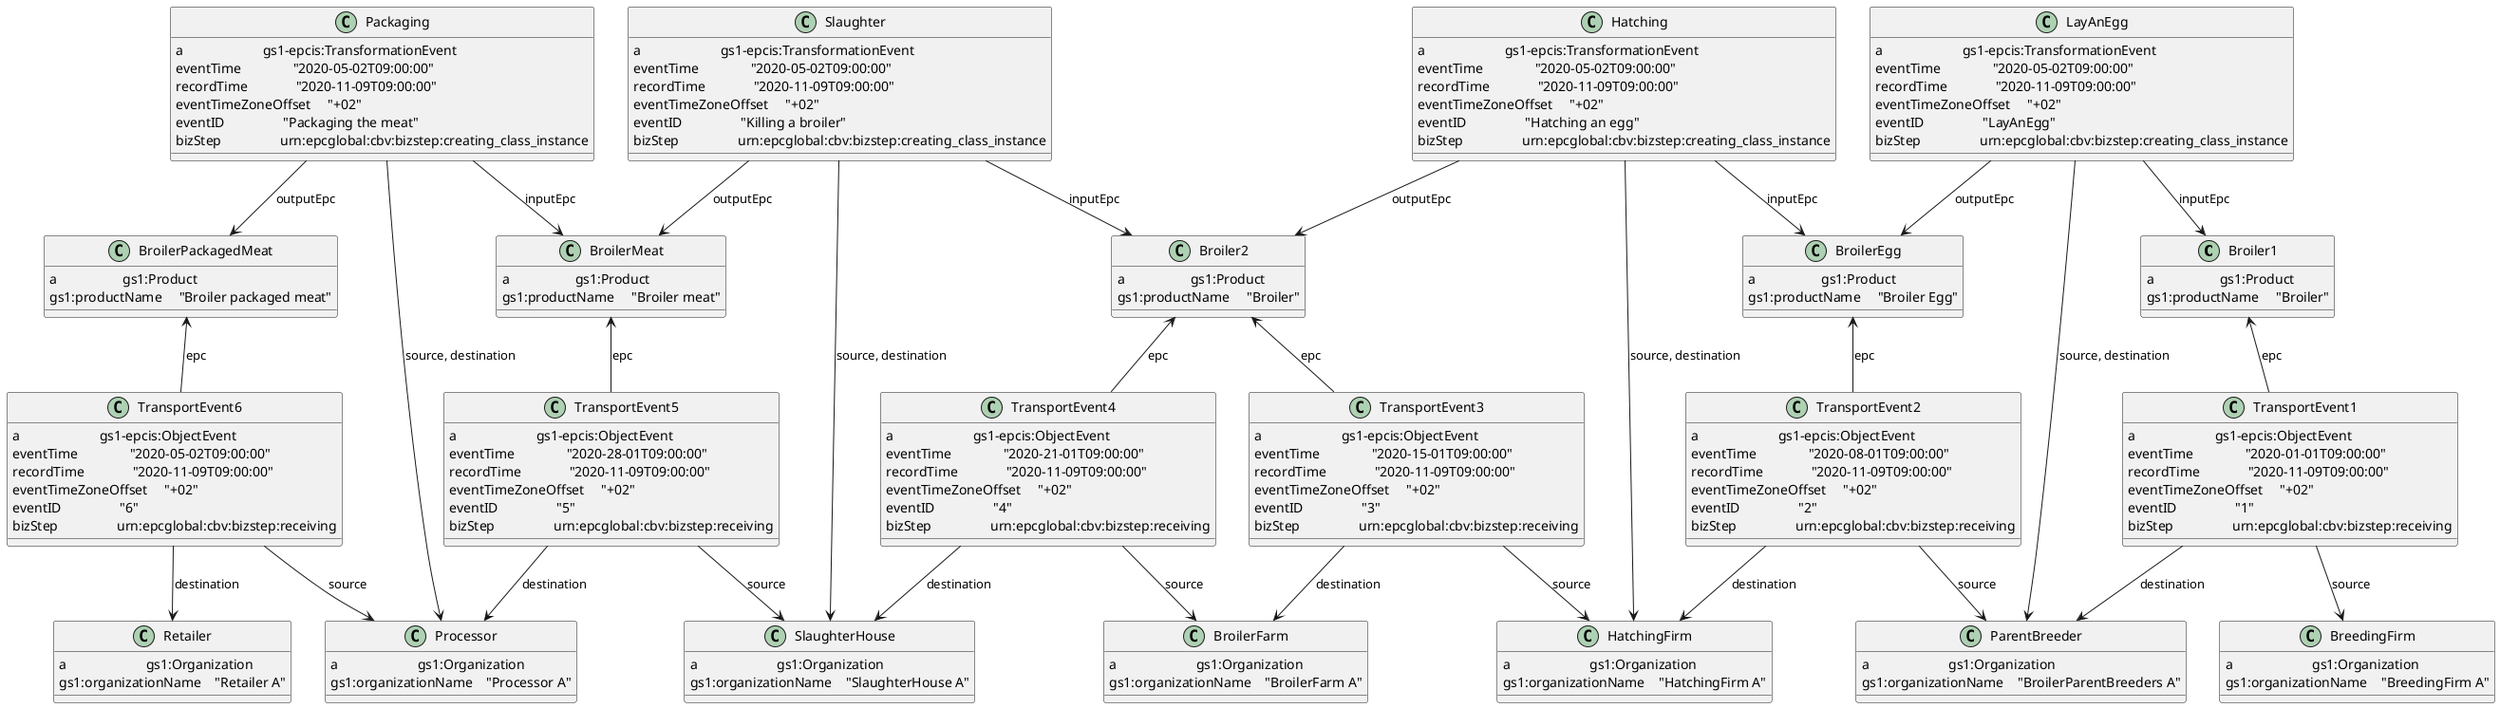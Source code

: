 @startuml
class Broiler1 {
    a                   gs1:Product
    gs1:productName     "Broiler"
}

class Broiler2 {
    a                   gs1:Product
    gs1:productName     "Broiler"
}

class BroilerEgg {
    a                   gs1:Product
    gs1:productName     "Broiler Egg"
}

class BroilerMeat {
    a                   gs1:Product
    gs1:productName     "Broiler meat"
}

class BroilerPackagedMeat {
    a                   gs1:Product
    gs1:productName     "Broiler packaged meat"
}

class BreedingFirm {
    a                       gs1:Organization
    gs1:organizationName    "BreedingFirm A"
}

class ParentBreeder {
    a                       gs1:Organization
    gs1:organizationName    "BroilerParentBreeders A"
}

class HatchingFirm {
    a                       gs1:Organization
    gs1:organizationName    "HatchingFirm A"
 
}

class BroilerFarm {
    a                       gs1:Organization
    gs1:organizationName    "BroilerFarm A"
}

class SlaughterHouse {
    a                       gs1:Organization
    gs1:organizationName    "SlaughterHouse A"
}

class Processor {
    a                       gs1:Organization
    gs1:organizationName    "Processor A"
}

class Retailer {
    a                       gs1:Organization
    gs1:organizationName    "Retailer A"
}

class LayAnEgg {
    a                       gs1-epcis:TransformationEvent
    eventTime               "2020-05-02T09:00:00"
    recordTime              "2020-11-09T09:00:00"
    eventTimeZoneOffset     "+02"
    eventID                 "LayAnEgg" 
    bizStep                 urn:epcglobal:cbv:bizstep:creating_class_instance
}

class Hatching {
    a                       gs1-epcis:TransformationEvent
    eventTime               "2020-05-02T09:00:00"
    recordTime              "2020-11-09T09:00:00"
    eventTimeZoneOffset     "+02"
    eventID                 "Hatching an egg" 
    bizStep                 urn:epcglobal:cbv:bizstep:creating_class_instance
}

class Slaughter {
    a                       gs1-epcis:TransformationEvent
    eventTime               "2020-05-02T09:00:00"
    recordTime              "2020-11-09T09:00:00"
    eventTimeZoneOffset     "+02"
    eventID                 "Killing a broiler" 
    bizStep                 urn:epcglobal:cbv:bizstep:creating_class_instance
}

class Packaging {
    a                       gs1-epcis:TransformationEvent
    eventTime               "2020-05-02T09:00:00"
    recordTime              "2020-11-09T09:00:00"
    eventTimeZoneOffset     "+02"
    eventID                 "Packaging the meat" 
    bizStep                 urn:epcglobal:cbv:bizstep:creating_class_instance
}

class TransportEvent1 {
    a                       gs1-epcis:ObjectEvent
    eventTime               "2020-01-01T09:00:00"
    recordTime              "2020-11-09T09:00:00"
    eventTimeZoneOffset     "+02"
    eventID                 "1" 
    bizStep                 urn:epcglobal:cbv:bizstep:receiving 
}

class TransportEvent2 {
    a                       gs1-epcis:ObjectEvent
    eventTime               "2020-08-01T09:00:00"
    recordTime              "2020-11-09T09:00:00"
    eventTimeZoneOffset     "+02"
    eventID                 "2" 
    bizStep                 urn:epcglobal:cbv:bizstep:receiving 
}

class TransportEvent3 {
    a                       gs1-epcis:ObjectEvent
    eventTime               "2020-15-01T09:00:00"
    recordTime              "2020-11-09T09:00:00"
    eventTimeZoneOffset     "+02"
    eventID                 "3" 
    bizStep                 urn:epcglobal:cbv:bizstep:receiving 
}

class TransportEvent4 {
    a                       gs1-epcis:ObjectEvent
    eventTime               "2020-21-01T09:00:00"
    recordTime              "2020-11-09T09:00:00"
    eventTimeZoneOffset     "+02"
    eventID                 "4" 
    bizStep                 urn:epcglobal:cbv:bizstep:receiving 
}

class TransportEvent5 {
    a                       gs1-epcis:ObjectEvent
    eventTime               "2020-28-01T09:00:00"
    recordTime              "2020-11-09T09:00:00"
    eventTimeZoneOffset     "+02"
    eventID                 "5" 
    bizStep                 urn:epcglobal:cbv:bizstep:receiving 
}

class TransportEvent6 {
    a                       gs1-epcis:ObjectEvent
    eventTime               "2020-05-02T09:00:00"
    recordTime              "2020-11-09T09:00:00"
    eventTimeZoneOffset     "+02"
    eventID                 "6" 
    bizStep                 urn:epcglobal:cbv:bizstep:receiving 
}


TransportEvent1 --> BreedingFirm : source
TransportEvent1 --> ParentBreeder : destination
TransportEvent1 -up-> Broiler1 : epc

LayAnEgg --> ParentBreeder : source, destination
LayAnEgg --> Broiler1 : inputEpc
LayAnEgg --> BroilerEgg : outputEpc

TransportEvent2 --> ParentBreeder : source
TransportEvent2 --> HatchingFirm : destination
TransportEvent2 -up-> BroilerEgg : epc

Hatching --> HatchingFirm : source, destination
Hatching --> BroilerEgg : inputEpc
Hatching --> Broiler2 : outputEpc

TransportEvent3 --> HatchingFirm : source
TransportEvent3 --> BroilerFarm : destination
TransportEvent3 -up-> Broiler2 : epc

TransportEvent4 --> BroilerFarm : source
TransportEvent4 --> SlaughterHouse : destination
TransportEvent4 -up-> Broiler2 : epc

Slaughter --> SlaughterHouse : source, destination
Slaughter --> Broiler2 : inputEpc
Slaughter --> BroilerMeat : outputEpc

TransportEvent5 --> SlaughterHouse : source
TransportEvent5 --> Processor : destination
TransportEvent5 -up-> BroilerMeat : epc

Packaging --> Processor : source, destination
Packaging --> BroilerMeat : inputEpc
Packaging --> BroilerPackagedMeat : outputEpc

TransportEvent6 --> Processor : source
TransportEvent6 --> Retailer : destination
TransportEvent6 -up-> BroilerPackagedMeat : epc



@enduml